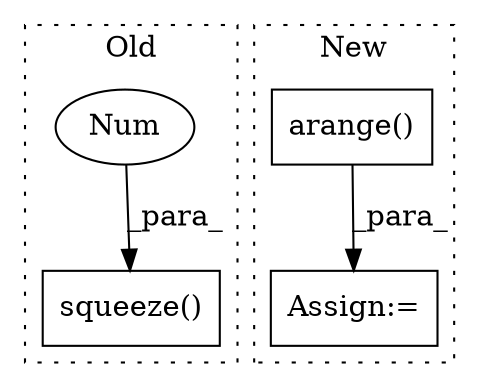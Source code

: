digraph G {
subgraph cluster0 {
1 [label="squeeze()" a="75" s="4007,4066" l="58,1" shape="box"];
4 [label="Num" a="76" s="4065" l="1" shape="ellipse"];
label = "Old";
style="dotted";
}
subgraph cluster1 {
2 [label="arange()" a="75" s="2010,2036" l="13,1" shape="box"];
3 [label="Assign:=" a="68" s="2007" l="3" shape="box"];
label = "New";
style="dotted";
}
2 -> 3 [label="_para_"];
4 -> 1 [label="_para_"];
}